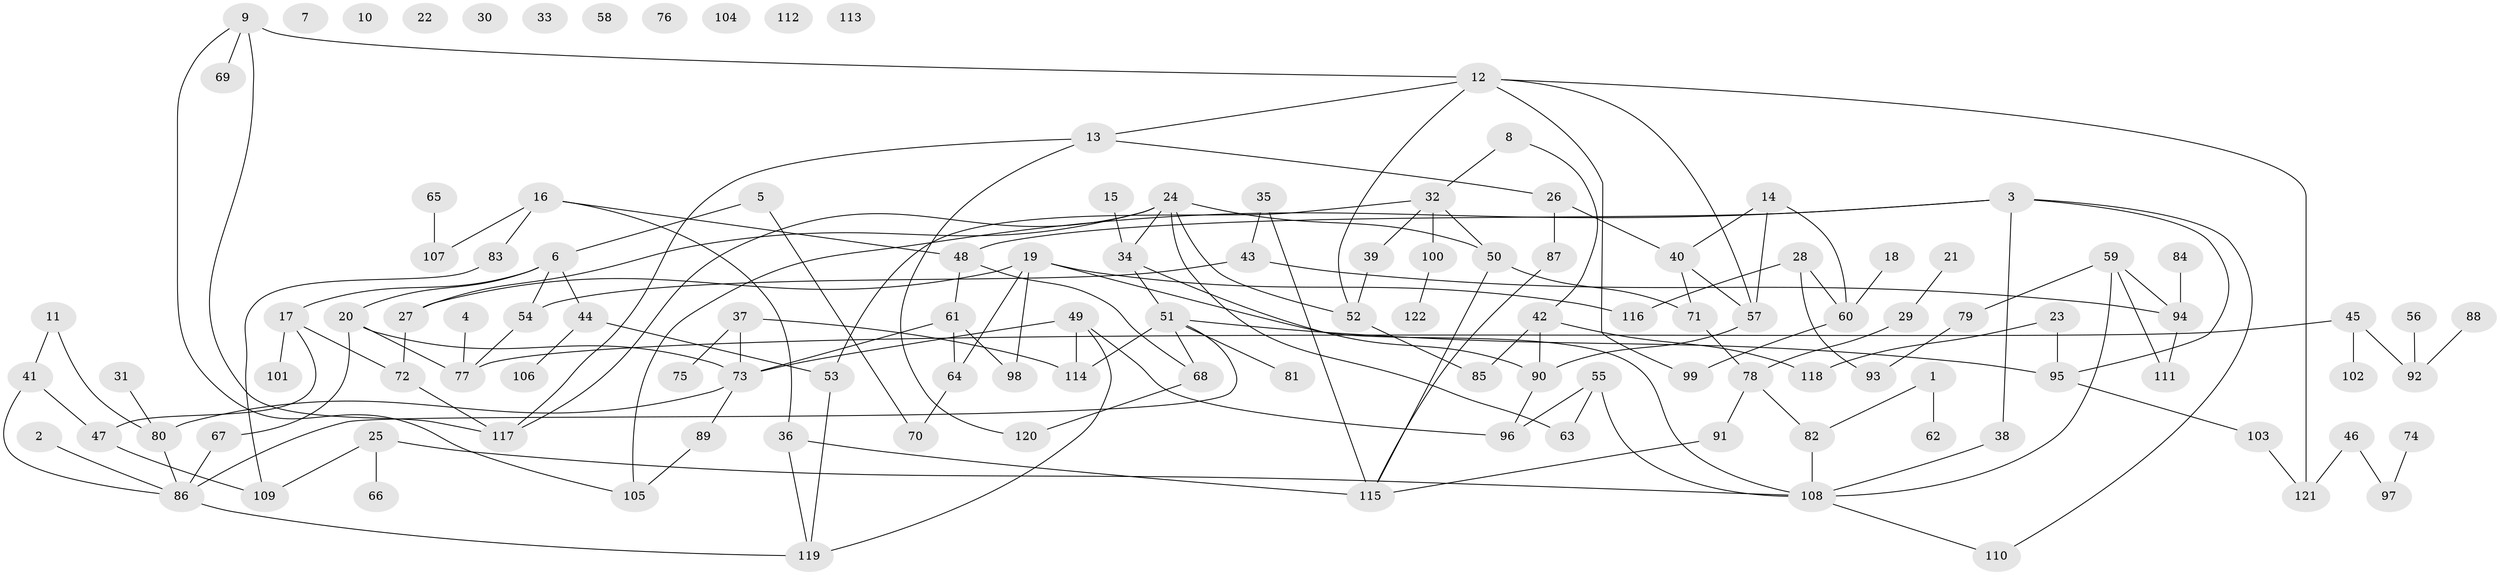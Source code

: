 // Generated by graph-tools (version 1.1) at 2025/25/03/09/25 03:25:13]
// undirected, 122 vertices, 159 edges
graph export_dot {
graph [start="1"]
  node [color=gray90,style=filled];
  1;
  2;
  3;
  4;
  5;
  6;
  7;
  8;
  9;
  10;
  11;
  12;
  13;
  14;
  15;
  16;
  17;
  18;
  19;
  20;
  21;
  22;
  23;
  24;
  25;
  26;
  27;
  28;
  29;
  30;
  31;
  32;
  33;
  34;
  35;
  36;
  37;
  38;
  39;
  40;
  41;
  42;
  43;
  44;
  45;
  46;
  47;
  48;
  49;
  50;
  51;
  52;
  53;
  54;
  55;
  56;
  57;
  58;
  59;
  60;
  61;
  62;
  63;
  64;
  65;
  66;
  67;
  68;
  69;
  70;
  71;
  72;
  73;
  74;
  75;
  76;
  77;
  78;
  79;
  80;
  81;
  82;
  83;
  84;
  85;
  86;
  87;
  88;
  89;
  90;
  91;
  92;
  93;
  94;
  95;
  96;
  97;
  98;
  99;
  100;
  101;
  102;
  103;
  104;
  105;
  106;
  107;
  108;
  109;
  110;
  111;
  112;
  113;
  114;
  115;
  116;
  117;
  118;
  119;
  120;
  121;
  122;
  1 -- 62;
  1 -- 82;
  2 -- 86;
  3 -- 38;
  3 -- 48;
  3 -- 95;
  3 -- 105;
  3 -- 110;
  4 -- 77;
  5 -- 6;
  5 -- 70;
  6 -- 17;
  6 -- 20;
  6 -- 44;
  6 -- 54;
  8 -- 32;
  8 -- 42;
  9 -- 12;
  9 -- 69;
  9 -- 105;
  9 -- 117;
  11 -- 41;
  11 -- 80;
  12 -- 13;
  12 -- 52;
  12 -- 57;
  12 -- 99;
  12 -- 121;
  13 -- 26;
  13 -- 117;
  13 -- 120;
  14 -- 40;
  14 -- 57;
  14 -- 60;
  15 -- 34;
  16 -- 36;
  16 -- 48;
  16 -- 83;
  16 -- 107;
  17 -- 47;
  17 -- 72;
  17 -- 101;
  18 -- 60;
  19 -- 27;
  19 -- 64;
  19 -- 98;
  19 -- 108;
  19 -- 116;
  20 -- 67;
  20 -- 73;
  20 -- 77;
  21 -- 29;
  23 -- 95;
  23 -- 118;
  24 -- 27;
  24 -- 34;
  24 -- 50;
  24 -- 52;
  24 -- 63;
  24 -- 117;
  25 -- 66;
  25 -- 108;
  25 -- 109;
  26 -- 40;
  26 -- 87;
  27 -- 72;
  28 -- 60;
  28 -- 93;
  28 -- 116;
  29 -- 78;
  31 -- 80;
  32 -- 39;
  32 -- 50;
  32 -- 53;
  32 -- 100;
  34 -- 51;
  34 -- 90;
  35 -- 43;
  35 -- 115;
  36 -- 115;
  36 -- 119;
  37 -- 73;
  37 -- 75;
  37 -- 114;
  38 -- 108;
  39 -- 52;
  40 -- 57;
  40 -- 71;
  41 -- 47;
  41 -- 86;
  42 -- 85;
  42 -- 90;
  42 -- 118;
  43 -- 54;
  43 -- 94;
  44 -- 53;
  44 -- 106;
  45 -- 77;
  45 -- 92;
  45 -- 102;
  46 -- 97;
  46 -- 121;
  47 -- 109;
  48 -- 61;
  48 -- 68;
  49 -- 73;
  49 -- 96;
  49 -- 114;
  49 -- 119;
  50 -- 71;
  50 -- 115;
  51 -- 68;
  51 -- 81;
  51 -- 86;
  51 -- 95;
  51 -- 114;
  52 -- 85;
  53 -- 119;
  54 -- 77;
  55 -- 63;
  55 -- 96;
  55 -- 108;
  56 -- 92;
  57 -- 90;
  59 -- 79;
  59 -- 94;
  59 -- 108;
  59 -- 111;
  60 -- 99;
  61 -- 64;
  61 -- 73;
  61 -- 98;
  64 -- 70;
  65 -- 107;
  67 -- 86;
  68 -- 120;
  71 -- 78;
  72 -- 117;
  73 -- 80;
  73 -- 89;
  74 -- 97;
  78 -- 82;
  78 -- 91;
  79 -- 93;
  80 -- 86;
  82 -- 108;
  83 -- 109;
  84 -- 94;
  86 -- 119;
  87 -- 115;
  88 -- 92;
  89 -- 105;
  90 -- 96;
  91 -- 115;
  94 -- 111;
  95 -- 103;
  100 -- 122;
  103 -- 121;
  108 -- 110;
}
